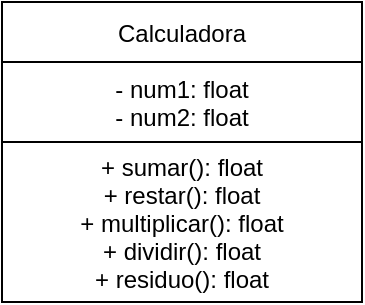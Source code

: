 <mxfile version="26.0.16">
  <diagram name="Página-1" id="FIuTYzJgw-pQCWncEZvi">
    <mxGraphModel dx="1050" dy="522" grid="1" gridSize="10" guides="1" tooltips="1" connect="1" arrows="1" fold="1" page="1" pageScale="1" pageWidth="827" pageHeight="1169" math="0" shadow="0">
      <root>
        <mxCell id="0" />
        <mxCell id="1" parent="0" />
        <mxCell id="rBS71kXJ-jFO3W78x1bZ-16" value="Calculadora" style="shape=swimlane;startSize=30;" vertex="1" parent="1">
          <mxGeometry x="320" y="20" width="180" height="150" as="geometry" />
        </mxCell>
        <mxCell id="rBS71kXJ-jFO3W78x1bZ-17" value="- num1: float&#xa;- num2: float" style="shape=rectangle;" vertex="1" parent="rBS71kXJ-jFO3W78x1bZ-16">
          <mxGeometry y="30" width="180" height="40" as="geometry" />
        </mxCell>
        <mxCell id="rBS71kXJ-jFO3W78x1bZ-18" value="+ sumar(): float&#xa;+ restar(): float&#xa;+ multiplicar(): float&#xa;+ dividir(): float&#xa;+ residuo(): float" style="shape=rectangle;" vertex="1" parent="rBS71kXJ-jFO3W78x1bZ-16">
          <mxGeometry y="70" width="180" height="80" as="geometry" />
        </mxCell>
      </root>
    </mxGraphModel>
  </diagram>
</mxfile>
